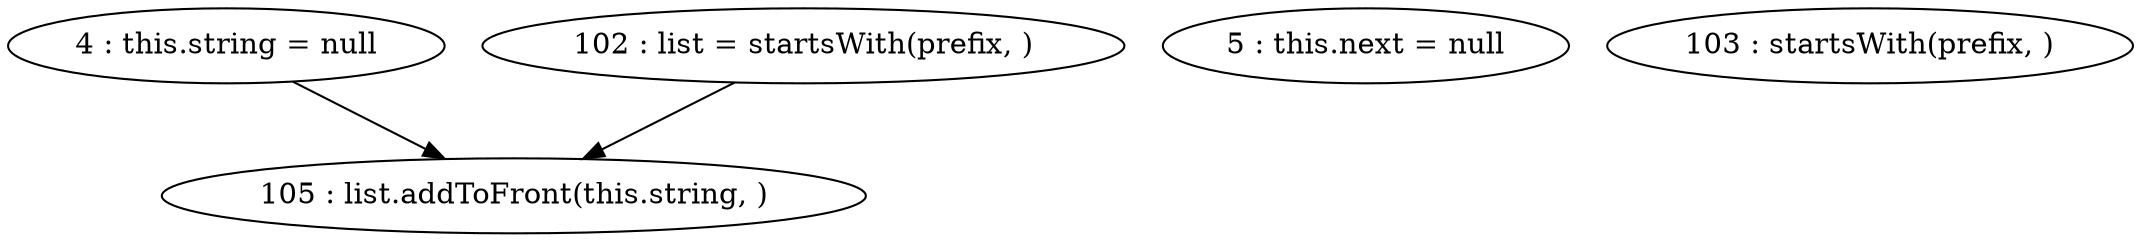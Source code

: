 digraph G {
"4 : this.string = null"
"4 : this.string = null" -> "105 : list.addToFront(this.string, )"
"5 : this.next = null"
"102 : list = startsWith(prefix, )"
"102 : list = startsWith(prefix, )" -> "105 : list.addToFront(this.string, )"
"103 : startsWith(prefix, )"
"105 : list.addToFront(this.string, )"
}